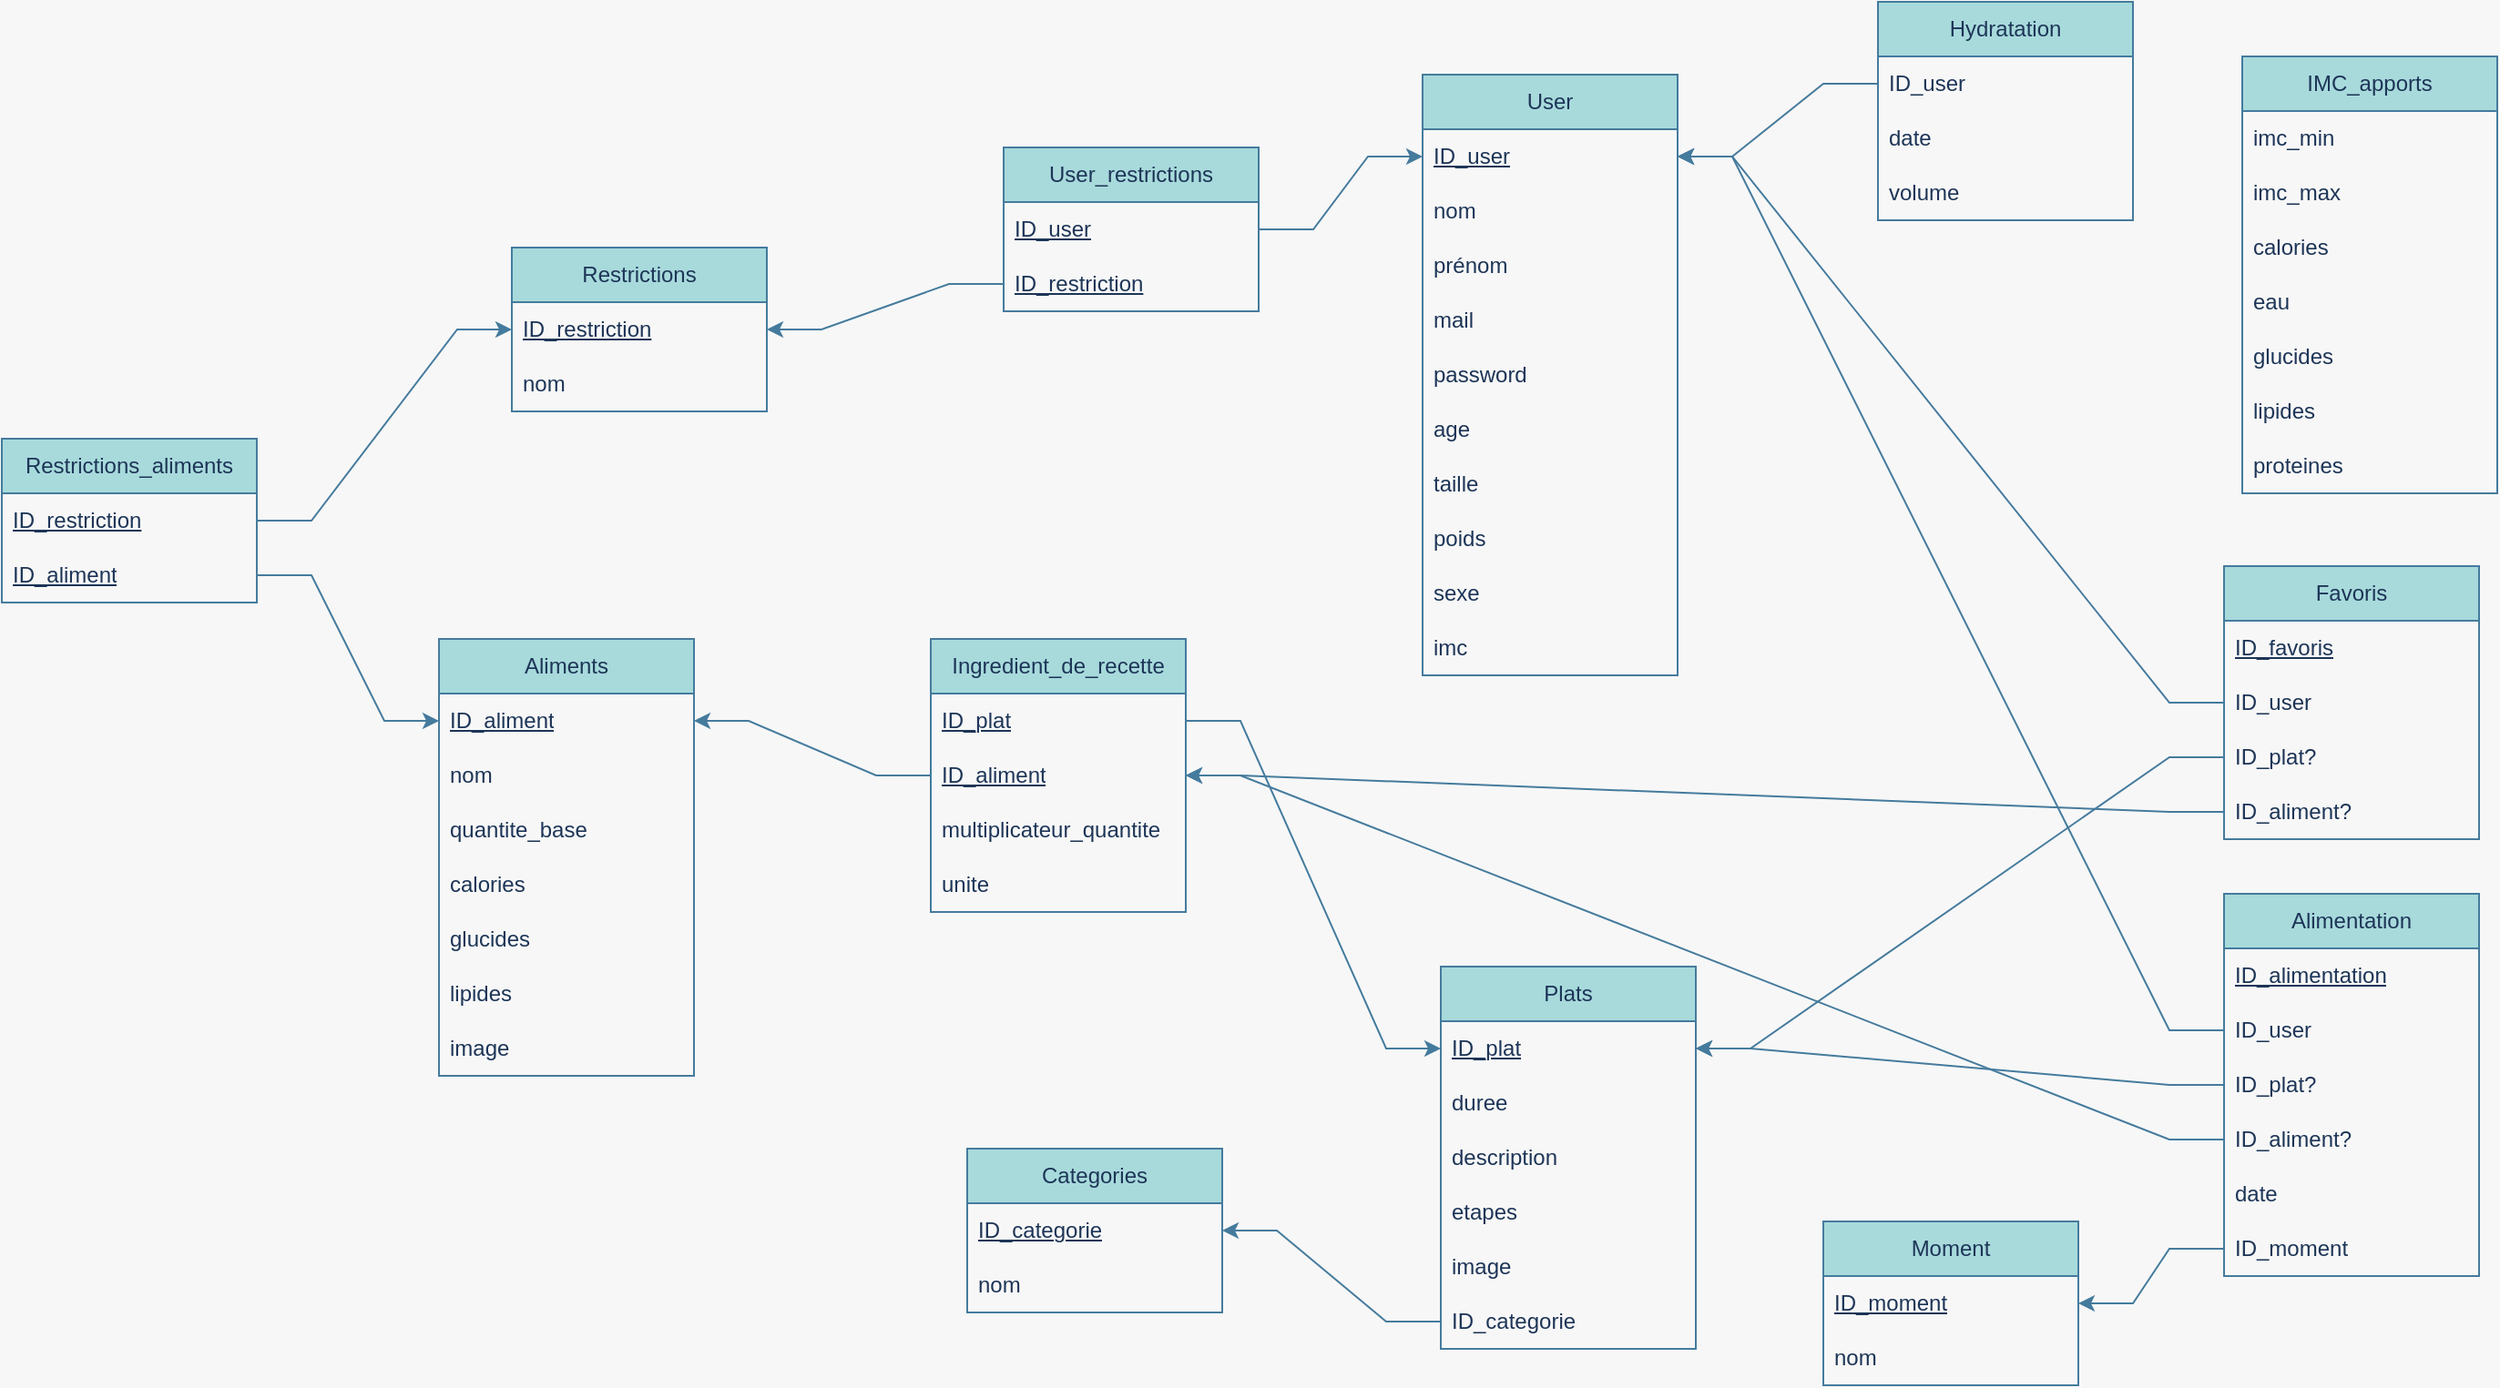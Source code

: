 <mxfile version="26.0.7">
  <diagram name="Page-1" id="YDIBHhKU7-WUsdUDPkpb">
    <mxGraphModel dx="2049" dy="1054" grid="1" gridSize="10" guides="1" tooltips="1" connect="1" arrows="1" fold="1" page="1" pageScale="1" pageWidth="1600" pageHeight="900" background="#F7F7F7" math="0" shadow="0">
      <root>
        <mxCell id="0" />
        <mxCell id="1" parent="0" />
        <mxCell id="ZdY6UfQ90pM_1I85fz65-1" value="User" style="swimlane;fontStyle=0;childLayout=stackLayout;horizontal=1;startSize=30;horizontalStack=0;resizeParent=1;resizeParentMax=0;resizeLast=0;collapsible=1;marginBottom=0;whiteSpace=wrap;html=1;labelBackgroundColor=none;fillColor=#A8DADC;strokeColor=#457B9D;fontColor=#1D3557;" vertex="1" parent="1">
          <mxGeometry x="840" y="70" width="140" height="330" as="geometry" />
        </mxCell>
        <mxCell id="ZdY6UfQ90pM_1I85fz65-2" value="ID_user" style="text;strokeColor=none;fillColor=none;align=left;verticalAlign=middle;spacingLeft=4;spacingRight=4;overflow=hidden;points=[[0,0.5],[1,0.5]];portConstraint=eastwest;rotatable=0;whiteSpace=wrap;html=1;fontStyle=4;labelBackgroundColor=none;fontColor=#1D3557;" vertex="1" parent="ZdY6UfQ90pM_1I85fz65-1">
          <mxGeometry y="30" width="140" height="30" as="geometry" />
        </mxCell>
        <mxCell id="ZdY6UfQ90pM_1I85fz65-3" value="nom" style="text;strokeColor=none;fillColor=none;align=left;verticalAlign=middle;spacingLeft=4;spacingRight=4;overflow=hidden;points=[[0,0.5],[1,0.5]];portConstraint=eastwest;rotatable=0;whiteSpace=wrap;html=1;labelBackgroundColor=none;fontColor=#1D3557;" vertex="1" parent="ZdY6UfQ90pM_1I85fz65-1">
          <mxGeometry y="60" width="140" height="30" as="geometry" />
        </mxCell>
        <mxCell id="ZdY6UfQ90pM_1I85fz65-4" value="prénom" style="text;strokeColor=none;fillColor=none;align=left;verticalAlign=middle;spacingLeft=4;spacingRight=4;overflow=hidden;points=[[0,0.5],[1,0.5]];portConstraint=eastwest;rotatable=0;whiteSpace=wrap;html=1;labelBackgroundColor=none;fontColor=#1D3557;" vertex="1" parent="ZdY6UfQ90pM_1I85fz65-1">
          <mxGeometry y="90" width="140" height="30" as="geometry" />
        </mxCell>
        <mxCell id="ZdY6UfQ90pM_1I85fz65-5" value="mail" style="text;strokeColor=none;fillColor=none;align=left;verticalAlign=middle;spacingLeft=4;spacingRight=4;overflow=hidden;points=[[0,0.5],[1,0.5]];portConstraint=eastwest;rotatable=0;whiteSpace=wrap;html=1;labelBackgroundColor=none;fontColor=#1D3557;" vertex="1" parent="ZdY6UfQ90pM_1I85fz65-1">
          <mxGeometry y="120" width="140" height="30" as="geometry" />
        </mxCell>
        <mxCell id="ZdY6UfQ90pM_1I85fz65-6" value="password" style="text;strokeColor=none;fillColor=none;align=left;verticalAlign=middle;spacingLeft=4;spacingRight=4;overflow=hidden;points=[[0,0.5],[1,0.5]];portConstraint=eastwest;rotatable=0;whiteSpace=wrap;html=1;labelBackgroundColor=none;fontColor=#1D3557;" vertex="1" parent="ZdY6UfQ90pM_1I85fz65-1">
          <mxGeometry y="150" width="140" height="30" as="geometry" />
        </mxCell>
        <mxCell id="ZdY6UfQ90pM_1I85fz65-7" value="age" style="text;strokeColor=none;fillColor=none;align=left;verticalAlign=middle;spacingLeft=4;spacingRight=4;overflow=hidden;points=[[0,0.5],[1,0.5]];portConstraint=eastwest;rotatable=0;whiteSpace=wrap;html=1;labelBackgroundColor=none;fontColor=#1D3557;" vertex="1" parent="ZdY6UfQ90pM_1I85fz65-1">
          <mxGeometry y="180" width="140" height="30" as="geometry" />
        </mxCell>
        <mxCell id="ZdY6UfQ90pM_1I85fz65-8" value="taille" style="text;strokeColor=none;fillColor=none;align=left;verticalAlign=middle;spacingLeft=4;spacingRight=4;overflow=hidden;points=[[0,0.5],[1,0.5]];portConstraint=eastwest;rotatable=0;whiteSpace=wrap;html=1;labelBackgroundColor=none;fontColor=#1D3557;" vertex="1" parent="ZdY6UfQ90pM_1I85fz65-1">
          <mxGeometry y="210" width="140" height="30" as="geometry" />
        </mxCell>
        <mxCell id="ZdY6UfQ90pM_1I85fz65-9" value="poids" style="text;strokeColor=none;fillColor=none;align=left;verticalAlign=middle;spacingLeft=4;spacingRight=4;overflow=hidden;points=[[0,0.5],[1,0.5]];portConstraint=eastwest;rotatable=0;whiteSpace=wrap;html=1;labelBackgroundColor=none;fontColor=#1D3557;" vertex="1" parent="ZdY6UfQ90pM_1I85fz65-1">
          <mxGeometry y="240" width="140" height="30" as="geometry" />
        </mxCell>
        <mxCell id="ZdY6UfQ90pM_1I85fz65-10" value="sexe" style="text;strokeColor=none;fillColor=none;align=left;verticalAlign=middle;spacingLeft=4;spacingRight=4;overflow=hidden;points=[[0,0.5],[1,0.5]];portConstraint=eastwest;rotatable=0;whiteSpace=wrap;html=1;labelBackgroundColor=none;fontColor=#1D3557;" vertex="1" parent="ZdY6UfQ90pM_1I85fz65-1">
          <mxGeometry y="270" width="140" height="30" as="geometry" />
        </mxCell>
        <mxCell id="ZdY6UfQ90pM_1I85fz65-11" value="imc" style="text;strokeColor=none;fillColor=none;align=left;verticalAlign=middle;spacingLeft=4;spacingRight=4;overflow=hidden;points=[[0,0.5],[1,0.5]];portConstraint=eastwest;rotatable=0;whiteSpace=wrap;html=1;labelBackgroundColor=none;fontColor=#1D3557;" vertex="1" parent="ZdY6UfQ90pM_1I85fz65-1">
          <mxGeometry y="300" width="140" height="30" as="geometry" />
        </mxCell>
        <mxCell id="ZdY6UfQ90pM_1I85fz65-12" value="IMC_apports" style="swimlane;fontStyle=0;childLayout=stackLayout;horizontal=1;startSize=30;horizontalStack=0;resizeParent=1;resizeParentMax=0;resizeLast=0;collapsible=1;marginBottom=0;whiteSpace=wrap;html=1;labelBackgroundColor=none;fillColor=#A8DADC;strokeColor=#457B9D;fontColor=#1D3557;" vertex="1" parent="1">
          <mxGeometry x="1290" y="60" width="140" height="240" as="geometry" />
        </mxCell>
        <mxCell id="ZdY6UfQ90pM_1I85fz65-13" value="imc_min" style="text;strokeColor=none;fillColor=none;align=left;verticalAlign=middle;spacingLeft=4;spacingRight=4;overflow=hidden;points=[[0,0.5],[1,0.5]];portConstraint=eastwest;rotatable=0;whiteSpace=wrap;html=1;labelBackgroundColor=none;fontColor=#1D3557;" vertex="1" parent="ZdY6UfQ90pM_1I85fz65-12">
          <mxGeometry y="30" width="140" height="30" as="geometry" />
        </mxCell>
        <mxCell id="ZdY6UfQ90pM_1I85fz65-20" value="imc_max" style="text;strokeColor=none;fillColor=none;align=left;verticalAlign=middle;spacingLeft=4;spacingRight=4;overflow=hidden;points=[[0,0.5],[1,0.5]];portConstraint=eastwest;rotatable=0;whiteSpace=wrap;html=1;labelBackgroundColor=none;fontColor=#1D3557;" vertex="1" parent="ZdY6UfQ90pM_1I85fz65-12">
          <mxGeometry y="60" width="140" height="30" as="geometry" />
        </mxCell>
        <mxCell id="ZdY6UfQ90pM_1I85fz65-21" value="calories" style="text;strokeColor=none;fillColor=none;align=left;verticalAlign=middle;spacingLeft=4;spacingRight=4;overflow=hidden;points=[[0,0.5],[1,0.5]];portConstraint=eastwest;rotatable=0;whiteSpace=wrap;html=1;labelBackgroundColor=none;fontColor=#1D3557;" vertex="1" parent="ZdY6UfQ90pM_1I85fz65-12">
          <mxGeometry y="90" width="140" height="30" as="geometry" />
        </mxCell>
        <mxCell id="ZdY6UfQ90pM_1I85fz65-22" value="eau" style="text;strokeColor=none;fillColor=none;align=left;verticalAlign=middle;spacingLeft=4;spacingRight=4;overflow=hidden;points=[[0,0.5],[1,0.5]];portConstraint=eastwest;rotatable=0;whiteSpace=wrap;html=1;labelBackgroundColor=none;fontColor=#1D3557;" vertex="1" parent="ZdY6UfQ90pM_1I85fz65-12">
          <mxGeometry y="120" width="140" height="30" as="geometry" />
        </mxCell>
        <mxCell id="ZdY6UfQ90pM_1I85fz65-23" value="glucides" style="text;strokeColor=none;fillColor=none;align=left;verticalAlign=middle;spacingLeft=4;spacingRight=4;overflow=hidden;points=[[0,0.5],[1,0.5]];portConstraint=eastwest;rotatable=0;whiteSpace=wrap;html=1;labelBackgroundColor=none;fontColor=#1D3557;" vertex="1" parent="ZdY6UfQ90pM_1I85fz65-12">
          <mxGeometry y="150" width="140" height="30" as="geometry" />
        </mxCell>
        <mxCell id="ZdY6UfQ90pM_1I85fz65-24" value="lipides" style="text;strokeColor=none;fillColor=none;align=left;verticalAlign=middle;spacingLeft=4;spacingRight=4;overflow=hidden;points=[[0,0.5],[1,0.5]];portConstraint=eastwest;rotatable=0;whiteSpace=wrap;html=1;labelBackgroundColor=none;fontColor=#1D3557;" vertex="1" parent="ZdY6UfQ90pM_1I85fz65-12">
          <mxGeometry y="180" width="140" height="30" as="geometry" />
        </mxCell>
        <mxCell id="ZdY6UfQ90pM_1I85fz65-25" value="proteines" style="text;strokeColor=none;fillColor=none;align=left;verticalAlign=middle;spacingLeft=4;spacingRight=4;overflow=hidden;points=[[0,0.5],[1,0.5]];portConstraint=eastwest;rotatable=0;whiteSpace=wrap;html=1;labelBackgroundColor=none;fontColor=#1D3557;" vertex="1" parent="ZdY6UfQ90pM_1I85fz65-12">
          <mxGeometry y="210" width="140" height="30" as="geometry" />
        </mxCell>
        <mxCell id="ZdY6UfQ90pM_1I85fz65-31" value="Restrictions" style="swimlane;fontStyle=0;childLayout=stackLayout;horizontal=1;startSize=30;horizontalStack=0;resizeParent=1;resizeParentMax=0;resizeLast=0;collapsible=1;marginBottom=0;whiteSpace=wrap;html=1;labelBackgroundColor=none;fillColor=#A8DADC;strokeColor=#457B9D;fontColor=#1D3557;" vertex="1" parent="1">
          <mxGeometry x="340" y="165" width="140" height="90" as="geometry" />
        </mxCell>
        <mxCell id="ZdY6UfQ90pM_1I85fz65-33" value="ID_restriction" style="text;strokeColor=none;fillColor=none;align=left;verticalAlign=middle;spacingLeft=4;spacingRight=4;overflow=hidden;points=[[0,0.5],[1,0.5]];portConstraint=eastwest;rotatable=0;whiteSpace=wrap;html=1;fontStyle=4;labelBackgroundColor=none;fontColor=#1D3557;" vertex="1" parent="ZdY6UfQ90pM_1I85fz65-31">
          <mxGeometry y="30" width="140" height="30" as="geometry" />
        </mxCell>
        <mxCell id="ZdY6UfQ90pM_1I85fz65-32" value="nom" style="text;strokeColor=none;fillColor=none;align=left;verticalAlign=middle;spacingLeft=4;spacingRight=4;overflow=hidden;points=[[0,0.5],[1,0.5]];portConstraint=eastwest;rotatable=0;whiteSpace=wrap;html=1;labelBackgroundColor=none;fontColor=#1D3557;" vertex="1" parent="ZdY6UfQ90pM_1I85fz65-31">
          <mxGeometry y="60" width="140" height="30" as="geometry" />
        </mxCell>
        <mxCell id="ZdY6UfQ90pM_1I85fz65-36" style="edgeStyle=entityRelationEdgeStyle;rounded=0;orthogonalLoop=1;jettySize=auto;html=1;labelBackgroundColor=none;strokeColor=#457B9D;fontColor=default;" edge="1" parent="1" source="ZdY6UfQ90pM_1I85fz65-30" target="ZdY6UfQ90pM_1I85fz65-33">
          <mxGeometry relative="1" as="geometry" />
        </mxCell>
        <mxCell id="ZdY6UfQ90pM_1I85fz65-37" value="Aliments" style="swimlane;fontStyle=0;childLayout=stackLayout;horizontal=1;startSize=30;horizontalStack=0;resizeParent=1;resizeParentMax=0;resizeLast=0;collapsible=1;marginBottom=0;whiteSpace=wrap;html=1;labelBackgroundColor=none;fillColor=#A8DADC;strokeColor=#457B9D;fontColor=#1D3557;" vertex="1" parent="1">
          <mxGeometry x="300" y="380" width="140" height="240" as="geometry" />
        </mxCell>
        <mxCell id="ZdY6UfQ90pM_1I85fz65-40" value="&lt;u&gt;ID_aliment&lt;/u&gt;" style="text;strokeColor=none;fillColor=none;align=left;verticalAlign=middle;spacingLeft=4;spacingRight=4;overflow=hidden;points=[[0,0.5],[1,0.5]];portConstraint=eastwest;rotatable=0;whiteSpace=wrap;html=1;labelBackgroundColor=none;fontColor=#1D3557;" vertex="1" parent="ZdY6UfQ90pM_1I85fz65-37">
          <mxGeometry y="30" width="140" height="30" as="geometry" />
        </mxCell>
        <mxCell id="ZdY6UfQ90pM_1I85fz65-41" value="nom" style="text;strokeColor=none;fillColor=none;align=left;verticalAlign=middle;spacingLeft=4;spacingRight=4;overflow=hidden;points=[[0,0.5],[1,0.5]];portConstraint=eastwest;rotatable=0;whiteSpace=wrap;html=1;fontStyle=0;labelBackgroundColor=none;fontColor=#1D3557;" vertex="1" parent="ZdY6UfQ90pM_1I85fz65-37">
          <mxGeometry y="60" width="140" height="30" as="geometry" />
        </mxCell>
        <mxCell id="ZdY6UfQ90pM_1I85fz65-114" value="quantite_base" style="text;strokeColor=none;fillColor=none;align=left;verticalAlign=middle;spacingLeft=4;spacingRight=4;overflow=hidden;points=[[0,0.5],[1,0.5]];portConstraint=eastwest;rotatable=0;whiteSpace=wrap;html=1;labelBackgroundColor=none;fontColor=#1D3557;" vertex="1" parent="ZdY6UfQ90pM_1I85fz65-37">
          <mxGeometry y="90" width="140" height="30" as="geometry" />
        </mxCell>
        <mxCell id="ZdY6UfQ90pM_1I85fz65-42" value="calories" style="text;strokeColor=none;fillColor=none;align=left;verticalAlign=middle;spacingLeft=4;spacingRight=4;overflow=hidden;points=[[0,0.5],[1,0.5]];portConstraint=eastwest;rotatable=0;whiteSpace=wrap;html=1;fontStyle=0;labelBackgroundColor=none;fontColor=#1D3557;" vertex="1" parent="ZdY6UfQ90pM_1I85fz65-37">
          <mxGeometry y="120" width="140" height="30" as="geometry" />
        </mxCell>
        <mxCell id="ZdY6UfQ90pM_1I85fz65-43" value="glucides" style="text;strokeColor=none;fillColor=none;align=left;verticalAlign=middle;spacingLeft=4;spacingRight=4;overflow=hidden;points=[[0,0.5],[1,0.5]];portConstraint=eastwest;rotatable=0;whiteSpace=wrap;html=1;fontStyle=0;labelBackgroundColor=none;fontColor=#1D3557;" vertex="1" parent="ZdY6UfQ90pM_1I85fz65-37">
          <mxGeometry y="150" width="140" height="30" as="geometry" />
        </mxCell>
        <mxCell id="ZdY6UfQ90pM_1I85fz65-44" value="lipides" style="text;strokeColor=none;fillColor=none;align=left;verticalAlign=middle;spacingLeft=4;spacingRight=4;overflow=hidden;points=[[0,0.5],[1,0.5]];portConstraint=eastwest;rotatable=0;whiteSpace=wrap;html=1;fontStyle=0;labelBackgroundColor=none;fontColor=#1D3557;" vertex="1" parent="ZdY6UfQ90pM_1I85fz65-37">
          <mxGeometry y="180" width="140" height="30" as="geometry" />
        </mxCell>
        <mxCell id="ZdY6UfQ90pM_1I85fz65-45" value="image" style="text;strokeColor=none;fillColor=none;align=left;verticalAlign=middle;spacingLeft=4;spacingRight=4;overflow=hidden;points=[[0,0.5],[1,0.5]];portConstraint=eastwest;rotatable=0;whiteSpace=wrap;html=1;fontStyle=0;labelBackgroundColor=none;fontColor=#1D3557;" vertex="1" parent="ZdY6UfQ90pM_1I85fz65-37">
          <mxGeometry y="210" width="140" height="30" as="geometry" />
        </mxCell>
        <mxCell id="ZdY6UfQ90pM_1I85fz65-56" value="Restrictions_aliments" style="swimlane;fontStyle=0;childLayout=stackLayout;horizontal=1;startSize=30;horizontalStack=0;resizeParent=1;resizeParentMax=0;resizeLast=0;collapsible=1;marginBottom=0;whiteSpace=wrap;html=1;labelBackgroundColor=none;fillColor=#A8DADC;strokeColor=#457B9D;fontColor=#1D3557;" vertex="1" parent="1">
          <mxGeometry x="60" y="270" width="140" height="90" as="geometry" />
        </mxCell>
        <mxCell id="ZdY6UfQ90pM_1I85fz65-58" value="ID_restriction" style="text;strokeColor=none;fillColor=none;align=left;verticalAlign=middle;spacingLeft=4;spacingRight=4;overflow=hidden;points=[[0,0.5],[1,0.5]];portConstraint=eastwest;rotatable=0;whiteSpace=wrap;html=1;fontStyle=4;labelBackgroundColor=none;fontColor=#1D3557;" vertex="1" parent="ZdY6UfQ90pM_1I85fz65-56">
          <mxGeometry y="30" width="140" height="30" as="geometry" />
        </mxCell>
        <mxCell id="ZdY6UfQ90pM_1I85fz65-57" value="ID_aliment" style="text;strokeColor=none;fillColor=none;align=left;verticalAlign=middle;spacingLeft=4;spacingRight=4;overflow=hidden;points=[[0,0.5],[1,0.5]];portConstraint=eastwest;rotatable=0;whiteSpace=wrap;html=1;fontStyle=4;labelBackgroundColor=none;fontColor=#1D3557;" vertex="1" parent="ZdY6UfQ90pM_1I85fz65-56">
          <mxGeometry y="60" width="140" height="30" as="geometry" />
        </mxCell>
        <mxCell id="ZdY6UfQ90pM_1I85fz65-59" style="edgeStyle=entityRelationEdgeStyle;rounded=0;orthogonalLoop=1;jettySize=auto;html=1;labelBackgroundColor=none;strokeColor=#457B9D;fontColor=default;" edge="1" parent="1" source="ZdY6UfQ90pM_1I85fz65-58" target="ZdY6UfQ90pM_1I85fz65-33">
          <mxGeometry relative="1" as="geometry" />
        </mxCell>
        <mxCell id="ZdY6UfQ90pM_1I85fz65-60" style="edgeStyle=entityRelationEdgeStyle;rounded=0;orthogonalLoop=1;jettySize=auto;html=1;labelBackgroundColor=none;strokeColor=#457B9D;fontColor=default;" edge="1" parent="1" source="ZdY6UfQ90pM_1I85fz65-57" target="ZdY6UfQ90pM_1I85fz65-40">
          <mxGeometry relative="1" as="geometry" />
        </mxCell>
        <mxCell id="ZdY6UfQ90pM_1I85fz65-61" value="Plats" style="swimlane;fontStyle=0;childLayout=stackLayout;horizontal=1;startSize=30;horizontalStack=0;resizeParent=1;resizeParentMax=0;resizeLast=0;collapsible=1;marginBottom=0;whiteSpace=wrap;html=1;labelBackgroundColor=none;fillColor=#A8DADC;strokeColor=#457B9D;fontColor=#1D3557;" vertex="1" parent="1">
          <mxGeometry x="850" y="560" width="140" height="210" as="geometry" />
        </mxCell>
        <mxCell id="ZdY6UfQ90pM_1I85fz65-62" value="&lt;u&gt;ID_plat&lt;/u&gt;" style="text;strokeColor=none;fillColor=none;align=left;verticalAlign=middle;spacingLeft=4;spacingRight=4;overflow=hidden;points=[[0,0.5],[1,0.5]];portConstraint=eastwest;rotatable=0;whiteSpace=wrap;html=1;labelBackgroundColor=none;fontColor=#1D3557;" vertex="1" parent="ZdY6UfQ90pM_1I85fz65-61">
          <mxGeometry y="30" width="140" height="30" as="geometry" />
        </mxCell>
        <mxCell id="ZdY6UfQ90pM_1I85fz65-63" value="duree" style="text;strokeColor=none;fillColor=none;align=left;verticalAlign=middle;spacingLeft=4;spacingRight=4;overflow=hidden;points=[[0,0.5],[1,0.5]];portConstraint=eastwest;rotatable=0;whiteSpace=wrap;html=1;labelBackgroundColor=none;fontColor=#1D3557;" vertex="1" parent="ZdY6UfQ90pM_1I85fz65-61">
          <mxGeometry y="60" width="140" height="30" as="geometry" />
        </mxCell>
        <mxCell id="ZdY6UfQ90pM_1I85fz65-76" value="description" style="text;strokeColor=none;fillColor=none;align=left;verticalAlign=middle;spacingLeft=4;spacingRight=4;overflow=hidden;points=[[0,0.5],[1,0.5]];portConstraint=eastwest;rotatable=0;whiteSpace=wrap;html=1;labelBackgroundColor=none;fontColor=#1D3557;" vertex="1" parent="ZdY6UfQ90pM_1I85fz65-61">
          <mxGeometry y="90" width="140" height="30" as="geometry" />
        </mxCell>
        <mxCell id="ZdY6UfQ90pM_1I85fz65-65" value="etapes" style="text;strokeColor=none;fillColor=none;align=left;verticalAlign=middle;spacingLeft=4;spacingRight=4;overflow=hidden;points=[[0,0.5],[1,0.5]];portConstraint=eastwest;rotatable=0;whiteSpace=wrap;html=1;labelBackgroundColor=none;fontColor=#1D3557;" vertex="1" parent="ZdY6UfQ90pM_1I85fz65-61">
          <mxGeometry y="120" width="140" height="30" as="geometry" />
        </mxCell>
        <mxCell id="ZdY6UfQ90pM_1I85fz65-64" value="image" style="text;strokeColor=none;fillColor=none;align=left;verticalAlign=middle;spacingLeft=4;spacingRight=4;overflow=hidden;points=[[0,0.5],[1,0.5]];portConstraint=eastwest;rotatable=0;whiteSpace=wrap;html=1;labelBackgroundColor=none;fontColor=#1D3557;" vertex="1" parent="ZdY6UfQ90pM_1I85fz65-61">
          <mxGeometry y="150" width="140" height="30" as="geometry" />
        </mxCell>
        <mxCell id="ZdY6UfQ90pM_1I85fz65-66" value="ID_categorie" style="text;strokeColor=none;fillColor=none;align=left;verticalAlign=middle;spacingLeft=4;spacingRight=4;overflow=hidden;points=[[0,0.5],[1,0.5]];portConstraint=eastwest;rotatable=0;whiteSpace=wrap;html=1;labelBackgroundColor=none;fontColor=#1D3557;" vertex="1" parent="ZdY6UfQ90pM_1I85fz65-61">
          <mxGeometry y="180" width="140" height="30" as="geometry" />
        </mxCell>
        <mxCell id="ZdY6UfQ90pM_1I85fz65-67" value="Ingredient_de_recette" style="swimlane;fontStyle=0;childLayout=stackLayout;horizontal=1;startSize=30;horizontalStack=0;resizeParent=1;resizeParentMax=0;resizeLast=0;collapsible=1;marginBottom=0;whiteSpace=wrap;html=1;labelBackgroundColor=none;fillColor=#A8DADC;strokeColor=#457B9D;fontColor=#1D3557;" vertex="1" parent="1">
          <mxGeometry x="570" y="380" width="140" height="150" as="geometry" />
        </mxCell>
        <mxCell id="ZdY6UfQ90pM_1I85fz65-68" value="&lt;u&gt;ID_plat&lt;/u&gt;" style="text;strokeColor=none;fillColor=none;align=left;verticalAlign=middle;spacingLeft=4;spacingRight=4;overflow=hidden;points=[[0,0.5],[1,0.5]];portConstraint=eastwest;rotatable=0;whiteSpace=wrap;html=1;labelBackgroundColor=none;fontColor=#1D3557;" vertex="1" parent="ZdY6UfQ90pM_1I85fz65-67">
          <mxGeometry y="30" width="140" height="30" as="geometry" />
        </mxCell>
        <mxCell id="ZdY6UfQ90pM_1I85fz65-69" value="ID_aliment" style="text;strokeColor=none;fillColor=none;align=left;verticalAlign=middle;spacingLeft=4;spacingRight=4;overflow=hidden;points=[[0,0.5],[1,0.5]];portConstraint=eastwest;rotatable=0;whiteSpace=wrap;html=1;fontStyle=4;labelBackgroundColor=none;fontColor=#1D3557;" vertex="1" parent="ZdY6UfQ90pM_1I85fz65-67">
          <mxGeometry y="60" width="140" height="30" as="geometry" />
        </mxCell>
        <mxCell id="ZdY6UfQ90pM_1I85fz65-70" value="multiplicateur_quantite" style="text;strokeColor=none;fillColor=none;align=left;verticalAlign=middle;spacingLeft=4;spacingRight=4;overflow=hidden;points=[[0,0.5],[1,0.5]];portConstraint=eastwest;rotatable=0;whiteSpace=wrap;html=1;labelBackgroundColor=none;fontColor=#1D3557;" vertex="1" parent="ZdY6UfQ90pM_1I85fz65-67">
          <mxGeometry y="90" width="140" height="30" as="geometry" />
        </mxCell>
        <mxCell id="ZdY6UfQ90pM_1I85fz65-73" value="unite" style="text;strokeColor=none;fillColor=none;align=left;verticalAlign=middle;spacingLeft=4;spacingRight=4;overflow=hidden;points=[[0,0.5],[1,0.5]];portConstraint=eastwest;rotatable=0;whiteSpace=wrap;html=1;labelBackgroundColor=none;fontColor=#1D3557;" vertex="1" parent="ZdY6UfQ90pM_1I85fz65-67">
          <mxGeometry y="120" width="140" height="30" as="geometry" />
        </mxCell>
        <mxCell id="ZdY6UfQ90pM_1I85fz65-74" style="edgeStyle=entityRelationEdgeStyle;rounded=0;orthogonalLoop=1;jettySize=auto;html=1;labelBackgroundColor=none;strokeColor=#457B9D;fontColor=default;" edge="1" parent="1" source="ZdY6UfQ90pM_1I85fz65-68" target="ZdY6UfQ90pM_1I85fz65-62">
          <mxGeometry relative="1" as="geometry">
            <mxPoint x="420" y="570" as="sourcePoint" />
            <mxPoint x="420" y="470" as="targetPoint" />
          </mxGeometry>
        </mxCell>
        <mxCell id="ZdY6UfQ90pM_1I85fz65-75" style="edgeStyle=entityRelationEdgeStyle;rounded=0;orthogonalLoop=1;jettySize=auto;html=1;labelBackgroundColor=none;strokeColor=#457B9D;fontColor=default;" edge="1" parent="1" source="ZdY6UfQ90pM_1I85fz65-69" target="ZdY6UfQ90pM_1I85fz65-40">
          <mxGeometry relative="1" as="geometry" />
        </mxCell>
        <mxCell id="ZdY6UfQ90pM_1I85fz65-77" value="Alimentation" style="swimlane;fontStyle=0;childLayout=stackLayout;horizontal=1;startSize=30;horizontalStack=0;resizeParent=1;resizeParentMax=0;resizeLast=0;collapsible=1;marginBottom=0;whiteSpace=wrap;html=1;labelBackgroundColor=none;fillColor=#A8DADC;strokeColor=#457B9D;fontColor=#1D3557;" vertex="1" parent="1">
          <mxGeometry x="1280" y="520" width="140" height="210" as="geometry" />
        </mxCell>
        <mxCell id="ZdY6UfQ90pM_1I85fz65-115" value="ID_alimentation" style="text;strokeColor=none;fillColor=none;align=left;verticalAlign=middle;spacingLeft=4;spacingRight=4;overflow=hidden;points=[[0,0.5],[1,0.5]];portConstraint=eastwest;rotatable=0;whiteSpace=wrap;html=1;fontStyle=4;labelBackgroundColor=none;fontColor=#1D3557;" vertex="1" parent="ZdY6UfQ90pM_1I85fz65-77">
          <mxGeometry y="30" width="140" height="30" as="geometry" />
        </mxCell>
        <mxCell id="ZdY6UfQ90pM_1I85fz65-80" value="ID_user" style="text;strokeColor=none;fillColor=none;align=left;verticalAlign=middle;spacingLeft=4;spacingRight=4;overflow=hidden;points=[[0,0.5],[1,0.5]];portConstraint=eastwest;rotatable=0;whiteSpace=wrap;html=1;fontStyle=0;labelBackgroundColor=none;fontColor=#1D3557;" vertex="1" parent="ZdY6UfQ90pM_1I85fz65-77">
          <mxGeometry y="60" width="140" height="30" as="geometry" />
        </mxCell>
        <mxCell id="ZdY6UfQ90pM_1I85fz65-81" value="&lt;span&gt;ID_plat?&lt;/span&gt;" style="text;strokeColor=none;fillColor=none;align=left;verticalAlign=middle;spacingLeft=4;spacingRight=4;overflow=hidden;points=[[0,0.5],[1,0.5]];portConstraint=eastwest;rotatable=0;whiteSpace=wrap;html=1;fontStyle=0;labelBackgroundColor=none;fontColor=#1D3557;" vertex="1" parent="ZdY6UfQ90pM_1I85fz65-77">
          <mxGeometry y="90" width="140" height="30" as="geometry" />
        </mxCell>
        <mxCell id="ZdY6UfQ90pM_1I85fz65-85" value="&lt;span&gt;ID_aliment?&lt;/span&gt;" style="text;strokeColor=none;fillColor=none;align=left;verticalAlign=middle;spacingLeft=4;spacingRight=4;overflow=hidden;points=[[0,0.5],[1,0.5]];portConstraint=eastwest;rotatable=0;whiteSpace=wrap;html=1;fontStyle=0;labelBackgroundColor=none;fontColor=#1D3557;" vertex="1" parent="ZdY6UfQ90pM_1I85fz65-77">
          <mxGeometry y="120" width="140" height="30" as="geometry" />
        </mxCell>
        <mxCell id="ZdY6UfQ90pM_1I85fz65-82" value="date" style="text;strokeColor=none;fillColor=none;align=left;verticalAlign=middle;spacingLeft=4;spacingRight=4;overflow=hidden;points=[[0,0.5],[1,0.5]];portConstraint=eastwest;rotatable=0;whiteSpace=wrap;html=1;fontStyle=0;labelBackgroundColor=none;fontColor=#1D3557;" vertex="1" parent="ZdY6UfQ90pM_1I85fz65-77">
          <mxGeometry y="150" width="140" height="30" as="geometry" />
        </mxCell>
        <mxCell id="ZdY6UfQ90pM_1I85fz65-83" value="ID_moment" style="text;strokeColor=none;fillColor=none;align=left;verticalAlign=middle;spacingLeft=4;spacingRight=4;overflow=hidden;points=[[0,0.5],[1,0.5]];portConstraint=eastwest;rotatable=0;whiteSpace=wrap;html=1;fontStyle=0;labelBackgroundColor=none;fontColor=#1D3557;" vertex="1" parent="ZdY6UfQ90pM_1I85fz65-77">
          <mxGeometry y="180" width="140" height="30" as="geometry" />
        </mxCell>
        <mxCell id="ZdY6UfQ90pM_1I85fz65-86" style="edgeStyle=entityRelationEdgeStyle;rounded=0;orthogonalLoop=1;jettySize=auto;html=1;labelBackgroundColor=none;strokeColor=#457B9D;fontColor=default;" edge="1" parent="1" source="ZdY6UfQ90pM_1I85fz65-80" target="ZdY6UfQ90pM_1I85fz65-2">
          <mxGeometry relative="1" as="geometry" />
        </mxCell>
        <mxCell id="ZdY6UfQ90pM_1I85fz65-87" value="Favoris" style="swimlane;fontStyle=0;childLayout=stackLayout;horizontal=1;startSize=30;horizontalStack=0;resizeParent=1;resizeParentMax=0;resizeLast=0;collapsible=1;marginBottom=0;whiteSpace=wrap;html=1;labelBackgroundColor=none;fillColor=#A8DADC;strokeColor=#457B9D;fontColor=#1D3557;" vertex="1" parent="1">
          <mxGeometry x="1280" y="340" width="140" height="150" as="geometry" />
        </mxCell>
        <mxCell id="ZdY6UfQ90pM_1I85fz65-116" value="ID_favoris" style="text;strokeColor=none;fillColor=none;align=left;verticalAlign=middle;spacingLeft=4;spacingRight=4;overflow=hidden;points=[[0,0.5],[1,0.5]];portConstraint=eastwest;rotatable=0;whiteSpace=wrap;html=1;fontStyle=4;labelBackgroundColor=none;fontColor=#1D3557;" vertex="1" parent="ZdY6UfQ90pM_1I85fz65-87">
          <mxGeometry y="30" width="140" height="30" as="geometry" />
        </mxCell>
        <mxCell id="ZdY6UfQ90pM_1I85fz65-88" value="ID_user" style="text;strokeColor=none;fillColor=none;align=left;verticalAlign=middle;spacingLeft=4;spacingRight=4;overflow=hidden;points=[[0,0.5],[1,0.5]];portConstraint=eastwest;rotatable=0;whiteSpace=wrap;html=1;fontStyle=0;labelBackgroundColor=none;fontColor=#1D3557;" vertex="1" parent="ZdY6UfQ90pM_1I85fz65-87">
          <mxGeometry y="60" width="140" height="30" as="geometry" />
        </mxCell>
        <mxCell id="ZdY6UfQ90pM_1I85fz65-89" value="&lt;span&gt;ID_plat?&lt;/span&gt;" style="text;strokeColor=none;fillColor=none;align=left;verticalAlign=middle;spacingLeft=4;spacingRight=4;overflow=hidden;points=[[0,0.5],[1,0.5]];portConstraint=eastwest;rotatable=0;whiteSpace=wrap;html=1;fontStyle=0;labelBackgroundColor=none;fontColor=#1D3557;" vertex="1" parent="ZdY6UfQ90pM_1I85fz65-87">
          <mxGeometry y="90" width="140" height="30" as="geometry" />
        </mxCell>
        <mxCell id="ZdY6UfQ90pM_1I85fz65-90" value="&lt;span&gt;ID_aliment?&lt;/span&gt;" style="text;strokeColor=none;fillColor=none;align=left;verticalAlign=middle;spacingLeft=4;spacingRight=4;overflow=hidden;points=[[0,0.5],[1,0.5]];portConstraint=eastwest;rotatable=0;whiteSpace=wrap;html=1;fontStyle=0;labelBackgroundColor=none;fontColor=#1D3557;" vertex="1" parent="ZdY6UfQ90pM_1I85fz65-87">
          <mxGeometry y="120" width="140" height="30" as="geometry" />
        </mxCell>
        <mxCell id="ZdY6UfQ90pM_1I85fz65-93" style="edgeStyle=entityRelationEdgeStyle;rounded=0;orthogonalLoop=1;jettySize=auto;html=1;labelBackgroundColor=none;strokeColor=#457B9D;fontColor=default;" edge="1" parent="1" source="ZdY6UfQ90pM_1I85fz65-88" target="ZdY6UfQ90pM_1I85fz65-2">
          <mxGeometry relative="1" as="geometry" />
        </mxCell>
        <mxCell id="ZdY6UfQ90pM_1I85fz65-94" style="edgeStyle=entityRelationEdgeStyle;rounded=0;orthogonalLoop=1;jettySize=auto;html=1;labelBackgroundColor=none;strokeColor=#457B9D;fontColor=default;" edge="1" parent="1" source="ZdY6UfQ90pM_1I85fz65-89" target="ZdY6UfQ90pM_1I85fz65-62">
          <mxGeometry relative="1" as="geometry" />
        </mxCell>
        <mxCell id="ZdY6UfQ90pM_1I85fz65-95" style="edgeStyle=entityRelationEdgeStyle;rounded=0;orthogonalLoop=1;jettySize=auto;html=1;labelBackgroundColor=none;strokeColor=#457B9D;fontColor=default;" edge="1" parent="1" source="ZdY6UfQ90pM_1I85fz65-81" target="ZdY6UfQ90pM_1I85fz65-62">
          <mxGeometry relative="1" as="geometry" />
        </mxCell>
        <mxCell id="ZdY6UfQ90pM_1I85fz65-96" style="edgeStyle=entityRelationEdgeStyle;rounded=0;orthogonalLoop=1;jettySize=auto;html=1;labelBackgroundColor=none;strokeColor=#457B9D;fontColor=default;" edge="1" parent="1" source="ZdY6UfQ90pM_1I85fz65-85" target="ZdY6UfQ90pM_1I85fz65-69">
          <mxGeometry relative="1" as="geometry" />
        </mxCell>
        <mxCell id="ZdY6UfQ90pM_1I85fz65-97" style="edgeStyle=entityRelationEdgeStyle;rounded=0;orthogonalLoop=1;jettySize=auto;html=1;labelBackgroundColor=none;strokeColor=#457B9D;fontColor=default;" edge="1" parent="1" source="ZdY6UfQ90pM_1I85fz65-90" target="ZdY6UfQ90pM_1I85fz65-69">
          <mxGeometry relative="1" as="geometry" />
        </mxCell>
        <mxCell id="ZdY6UfQ90pM_1I85fz65-98" value="Categories" style="swimlane;fontStyle=0;childLayout=stackLayout;horizontal=1;startSize=30;horizontalStack=0;resizeParent=1;resizeParentMax=0;resizeLast=0;collapsible=1;marginBottom=0;whiteSpace=wrap;html=1;labelBackgroundColor=none;fillColor=#A8DADC;strokeColor=#457B9D;fontColor=#1D3557;" vertex="1" parent="1">
          <mxGeometry x="590" y="660" width="140" height="90" as="geometry" />
        </mxCell>
        <mxCell id="ZdY6UfQ90pM_1I85fz65-99" value="ID_categorie" style="text;strokeColor=none;fillColor=none;align=left;verticalAlign=middle;spacingLeft=4;spacingRight=4;overflow=hidden;points=[[0,0.5],[1,0.5]];portConstraint=eastwest;rotatable=0;whiteSpace=wrap;html=1;fontStyle=4;labelBackgroundColor=none;fontColor=#1D3557;" vertex="1" parent="ZdY6UfQ90pM_1I85fz65-98">
          <mxGeometry y="30" width="140" height="30" as="geometry" />
        </mxCell>
        <mxCell id="ZdY6UfQ90pM_1I85fz65-100" value="nom" style="text;strokeColor=none;fillColor=none;align=left;verticalAlign=middle;spacingLeft=4;spacingRight=4;overflow=hidden;points=[[0,0.5],[1,0.5]];portConstraint=eastwest;rotatable=0;whiteSpace=wrap;html=1;labelBackgroundColor=none;fontColor=#1D3557;" vertex="1" parent="ZdY6UfQ90pM_1I85fz65-98">
          <mxGeometry y="60" width="140" height="30" as="geometry" />
        </mxCell>
        <mxCell id="ZdY6UfQ90pM_1I85fz65-104" style="edgeStyle=entityRelationEdgeStyle;rounded=0;orthogonalLoop=1;jettySize=auto;html=1;labelBackgroundColor=none;strokeColor=#457B9D;fontColor=default;" edge="1" parent="1" source="ZdY6UfQ90pM_1I85fz65-66" target="ZdY6UfQ90pM_1I85fz65-99">
          <mxGeometry relative="1" as="geometry" />
        </mxCell>
        <mxCell id="ZdY6UfQ90pM_1I85fz65-105" value="Hydratation" style="swimlane;fontStyle=0;childLayout=stackLayout;horizontal=1;startSize=30;horizontalStack=0;resizeParent=1;resizeParentMax=0;resizeLast=0;collapsible=1;marginBottom=0;whiteSpace=wrap;html=1;labelBackgroundColor=none;fillColor=#A8DADC;strokeColor=#457B9D;fontColor=#1D3557;" vertex="1" parent="1">
          <mxGeometry x="1090" y="30" width="140" height="120" as="geometry" />
        </mxCell>
        <mxCell id="ZdY6UfQ90pM_1I85fz65-106" value="ID_user" style="text;strokeColor=none;fillColor=none;align=left;verticalAlign=middle;spacingLeft=4;spacingRight=4;overflow=hidden;points=[[0,0.5],[1,0.5]];portConstraint=eastwest;rotatable=0;whiteSpace=wrap;html=1;fontStyle=0;labelBackgroundColor=none;fontColor=#1D3557;" vertex="1" parent="ZdY6UfQ90pM_1I85fz65-105">
          <mxGeometry y="30" width="140" height="30" as="geometry" />
        </mxCell>
        <mxCell id="ZdY6UfQ90pM_1I85fz65-107" value="date" style="text;strokeColor=none;fillColor=none;align=left;verticalAlign=middle;spacingLeft=4;spacingRight=4;overflow=hidden;points=[[0,0.5],[1,0.5]];portConstraint=eastwest;rotatable=0;whiteSpace=wrap;html=1;fontStyle=0;labelBackgroundColor=none;fontColor=#1D3557;" vertex="1" parent="ZdY6UfQ90pM_1I85fz65-105">
          <mxGeometry y="60" width="140" height="30" as="geometry" />
        </mxCell>
        <mxCell id="ZdY6UfQ90pM_1I85fz65-108" value="volume" style="text;strokeColor=none;fillColor=none;align=left;verticalAlign=middle;spacingLeft=4;spacingRight=4;overflow=hidden;points=[[0,0.5],[1,0.5]];portConstraint=eastwest;rotatable=0;whiteSpace=wrap;html=1;fontStyle=0;labelBackgroundColor=none;fontColor=#1D3557;" vertex="1" parent="ZdY6UfQ90pM_1I85fz65-105">
          <mxGeometry y="90" width="140" height="30" as="geometry" />
        </mxCell>
        <mxCell id="ZdY6UfQ90pM_1I85fz65-111" style="edgeStyle=entityRelationEdgeStyle;rounded=0;orthogonalLoop=1;jettySize=auto;html=1;labelBackgroundColor=none;strokeColor=#457B9D;fontColor=default;" edge="1" parent="1" source="ZdY6UfQ90pM_1I85fz65-106" target="ZdY6UfQ90pM_1I85fz65-2">
          <mxGeometry relative="1" as="geometry" />
        </mxCell>
        <mxCell id="ZdY6UfQ90pM_1I85fz65-26" value="User_restrictions" style="swimlane;fontStyle=0;childLayout=stackLayout;horizontal=1;startSize=30;horizontalStack=0;resizeParent=1;resizeParentMax=0;resizeLast=0;collapsible=1;marginBottom=0;whiteSpace=wrap;html=1;labelBackgroundColor=none;fillColor=#A8DADC;strokeColor=#457B9D;fontColor=#1D3557;" vertex="1" parent="1">
          <mxGeometry x="610" y="110" width="140" height="90" as="geometry" />
        </mxCell>
        <mxCell id="ZdY6UfQ90pM_1I85fz65-27" value="ID_user" style="text;strokeColor=none;fillColor=none;align=left;verticalAlign=middle;spacingLeft=4;spacingRight=4;overflow=hidden;points=[[0,0.5],[1,0.5]];portConstraint=eastwest;rotatable=0;whiteSpace=wrap;html=1;fontStyle=4;labelBackgroundColor=none;fontColor=#1D3557;" vertex="1" parent="ZdY6UfQ90pM_1I85fz65-26">
          <mxGeometry y="30" width="140" height="30" as="geometry" />
        </mxCell>
        <mxCell id="ZdY6UfQ90pM_1I85fz65-30" value="ID_restriction" style="text;strokeColor=none;fillColor=none;align=left;verticalAlign=middle;spacingLeft=4;spacingRight=4;overflow=hidden;points=[[0,0.5],[1,0.5]];portConstraint=eastwest;rotatable=0;whiteSpace=wrap;html=1;fontStyle=4;labelBackgroundColor=none;fontColor=#1D3557;" vertex="1" parent="ZdY6UfQ90pM_1I85fz65-26">
          <mxGeometry y="60" width="140" height="30" as="geometry" />
        </mxCell>
        <mxCell id="ZdY6UfQ90pM_1I85fz65-35" style="edgeStyle=entityRelationEdgeStyle;rounded=0;orthogonalLoop=1;jettySize=auto;html=1;labelBackgroundColor=none;strokeColor=#457B9D;fontColor=default;" edge="1" parent="1" source="ZdY6UfQ90pM_1I85fz65-27" target="ZdY6UfQ90pM_1I85fz65-2">
          <mxGeometry relative="1" as="geometry" />
        </mxCell>
        <mxCell id="ZdY6UfQ90pM_1I85fz65-117" value="Moment" style="swimlane;fontStyle=0;childLayout=stackLayout;horizontal=1;startSize=30;horizontalStack=0;resizeParent=1;resizeParentMax=0;resizeLast=0;collapsible=1;marginBottom=0;whiteSpace=wrap;html=1;labelBackgroundColor=none;fillColor=#A8DADC;strokeColor=#457B9D;fontColor=#1D3557;" vertex="1" parent="1">
          <mxGeometry x="1060" y="700" width="140" height="90" as="geometry" />
        </mxCell>
        <mxCell id="ZdY6UfQ90pM_1I85fz65-118" value="ID_moment" style="text;strokeColor=none;fillColor=none;align=left;verticalAlign=middle;spacingLeft=4;spacingRight=4;overflow=hidden;points=[[0,0.5],[1,0.5]];portConstraint=eastwest;rotatable=0;whiteSpace=wrap;html=1;fontStyle=4;labelBackgroundColor=none;fontColor=#1D3557;" vertex="1" parent="ZdY6UfQ90pM_1I85fz65-117">
          <mxGeometry y="30" width="140" height="30" as="geometry" />
        </mxCell>
        <mxCell id="ZdY6UfQ90pM_1I85fz65-119" value="nom" style="text;strokeColor=none;fillColor=none;align=left;verticalAlign=middle;spacingLeft=4;spacingRight=4;overflow=hidden;points=[[0,0.5],[1,0.5]];portConstraint=eastwest;rotatable=0;whiteSpace=wrap;html=1;labelBackgroundColor=none;fontColor=#1D3557;" vertex="1" parent="ZdY6UfQ90pM_1I85fz65-117">
          <mxGeometry y="60" width="140" height="30" as="geometry" />
        </mxCell>
        <mxCell id="ZdY6UfQ90pM_1I85fz65-120" style="edgeStyle=entityRelationEdgeStyle;rounded=0;orthogonalLoop=1;jettySize=auto;html=1;strokeColor=#457B9D;fontColor=#1D3557;fillColor=#A8DADC;" edge="1" parent="1" source="ZdY6UfQ90pM_1I85fz65-83" target="ZdY6UfQ90pM_1I85fz65-118">
          <mxGeometry relative="1" as="geometry" />
        </mxCell>
      </root>
    </mxGraphModel>
  </diagram>
</mxfile>
